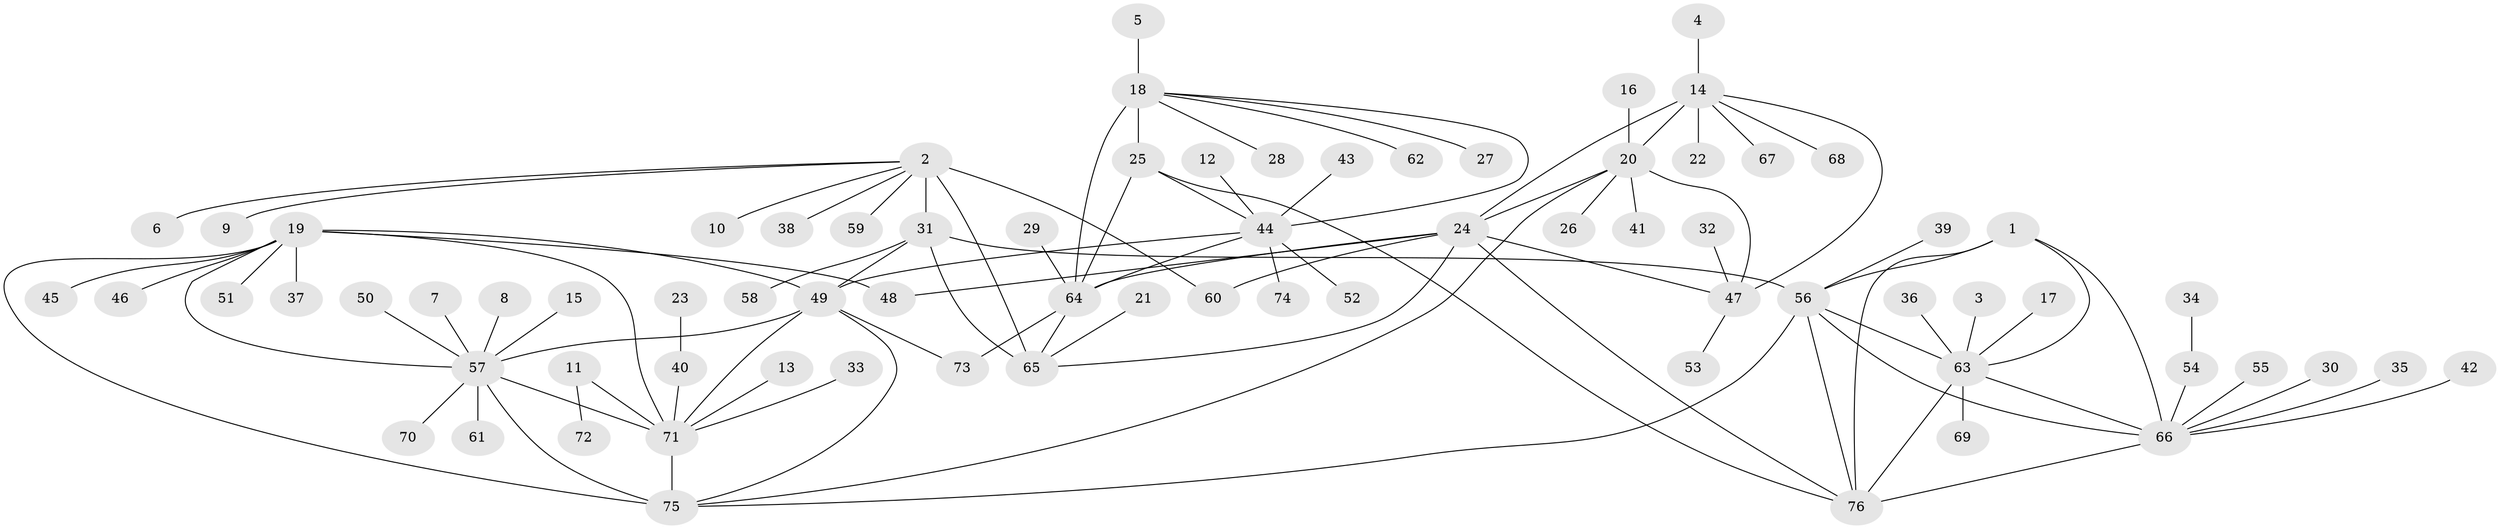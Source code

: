 // original degree distribution, {11: 0.023809523809523808, 7: 0.047619047619047616, 10: 0.047619047619047616, 5: 0.031746031746031744, 8: 0.031746031746031744, 9: 0.031746031746031744, 12: 0.015873015873015872, 6: 0.007936507936507936, 1: 0.6349206349206349, 2: 0.09523809523809523, 3: 0.023809523809523808, 4: 0.007936507936507936}
// Generated by graph-tools (version 1.1) at 2025/37/03/04/25 23:37:44]
// undirected, 76 vertices, 103 edges
graph export_dot {
  node [color=gray90,style=filled];
  1;
  2;
  3;
  4;
  5;
  6;
  7;
  8;
  9;
  10;
  11;
  12;
  13;
  14;
  15;
  16;
  17;
  18;
  19;
  20;
  21;
  22;
  23;
  24;
  25;
  26;
  27;
  28;
  29;
  30;
  31;
  32;
  33;
  34;
  35;
  36;
  37;
  38;
  39;
  40;
  41;
  42;
  43;
  44;
  45;
  46;
  47;
  48;
  49;
  50;
  51;
  52;
  53;
  54;
  55;
  56;
  57;
  58;
  59;
  60;
  61;
  62;
  63;
  64;
  65;
  66;
  67;
  68;
  69;
  70;
  71;
  72;
  73;
  74;
  75;
  76;
  1 -- 56 [weight=1.0];
  1 -- 63 [weight=1.0];
  1 -- 66 [weight=1.0];
  1 -- 76 [weight=2.0];
  2 -- 6 [weight=1.0];
  2 -- 9 [weight=1.0];
  2 -- 10 [weight=1.0];
  2 -- 31 [weight=4.0];
  2 -- 38 [weight=1.0];
  2 -- 59 [weight=1.0];
  2 -- 60 [weight=1.0];
  2 -- 65 [weight=4.0];
  3 -- 63 [weight=1.0];
  4 -- 14 [weight=1.0];
  5 -- 18 [weight=1.0];
  7 -- 57 [weight=1.0];
  8 -- 57 [weight=1.0];
  11 -- 71 [weight=1.0];
  11 -- 72 [weight=1.0];
  12 -- 44 [weight=1.0];
  13 -- 71 [weight=1.0];
  14 -- 20 [weight=3.0];
  14 -- 22 [weight=1.0];
  14 -- 24 [weight=1.0];
  14 -- 47 [weight=1.0];
  14 -- 67 [weight=1.0];
  14 -- 68 [weight=1.0];
  15 -- 57 [weight=1.0];
  16 -- 20 [weight=1.0];
  17 -- 63 [weight=1.0];
  18 -- 25 [weight=2.0];
  18 -- 27 [weight=1.0];
  18 -- 28 [weight=1.0];
  18 -- 44 [weight=2.0];
  18 -- 62 [weight=1.0];
  18 -- 64 [weight=4.0];
  19 -- 37 [weight=1.0];
  19 -- 45 [weight=1.0];
  19 -- 46 [weight=1.0];
  19 -- 48 [weight=1.0];
  19 -- 49 [weight=2.0];
  19 -- 51 [weight=1.0];
  19 -- 57 [weight=2.0];
  19 -- 71 [weight=2.0];
  19 -- 75 [weight=2.0];
  20 -- 24 [weight=3.0];
  20 -- 26 [weight=1.0];
  20 -- 41 [weight=1.0];
  20 -- 47 [weight=3.0];
  20 -- 75 [weight=1.0];
  21 -- 65 [weight=1.0];
  23 -- 40 [weight=1.0];
  24 -- 47 [weight=1.0];
  24 -- 48 [weight=1.0];
  24 -- 60 [weight=1.0];
  24 -- 64 [weight=1.0];
  24 -- 65 [weight=1.0];
  24 -- 76 [weight=1.0];
  25 -- 44 [weight=1.0];
  25 -- 64 [weight=2.0];
  25 -- 76 [weight=1.0];
  29 -- 64 [weight=1.0];
  30 -- 66 [weight=1.0];
  31 -- 49 [weight=1.0];
  31 -- 56 [weight=1.0];
  31 -- 58 [weight=1.0];
  31 -- 65 [weight=1.0];
  32 -- 47 [weight=1.0];
  33 -- 71 [weight=1.0];
  34 -- 54 [weight=1.0];
  35 -- 66 [weight=1.0];
  36 -- 63 [weight=1.0];
  39 -- 56 [weight=1.0];
  40 -- 71 [weight=1.0];
  42 -- 66 [weight=1.0];
  43 -- 44 [weight=1.0];
  44 -- 49 [weight=1.0];
  44 -- 52 [weight=1.0];
  44 -- 64 [weight=2.0];
  44 -- 74 [weight=1.0];
  47 -- 53 [weight=1.0];
  49 -- 57 [weight=1.0];
  49 -- 71 [weight=1.0];
  49 -- 73 [weight=2.0];
  49 -- 75 [weight=1.0];
  50 -- 57 [weight=1.0];
  54 -- 66 [weight=1.0];
  55 -- 66 [weight=1.0];
  56 -- 63 [weight=1.0];
  56 -- 66 [weight=1.0];
  56 -- 75 [weight=1.0];
  56 -- 76 [weight=2.0];
  57 -- 61 [weight=1.0];
  57 -- 70 [weight=1.0];
  57 -- 71 [weight=1.0];
  57 -- 75 [weight=1.0];
  63 -- 66 [weight=1.0];
  63 -- 69 [weight=1.0];
  63 -- 76 [weight=2.0];
  64 -- 65 [weight=1.0];
  64 -- 73 [weight=1.0];
  66 -- 76 [weight=2.0];
  71 -- 75 [weight=1.0];
}
